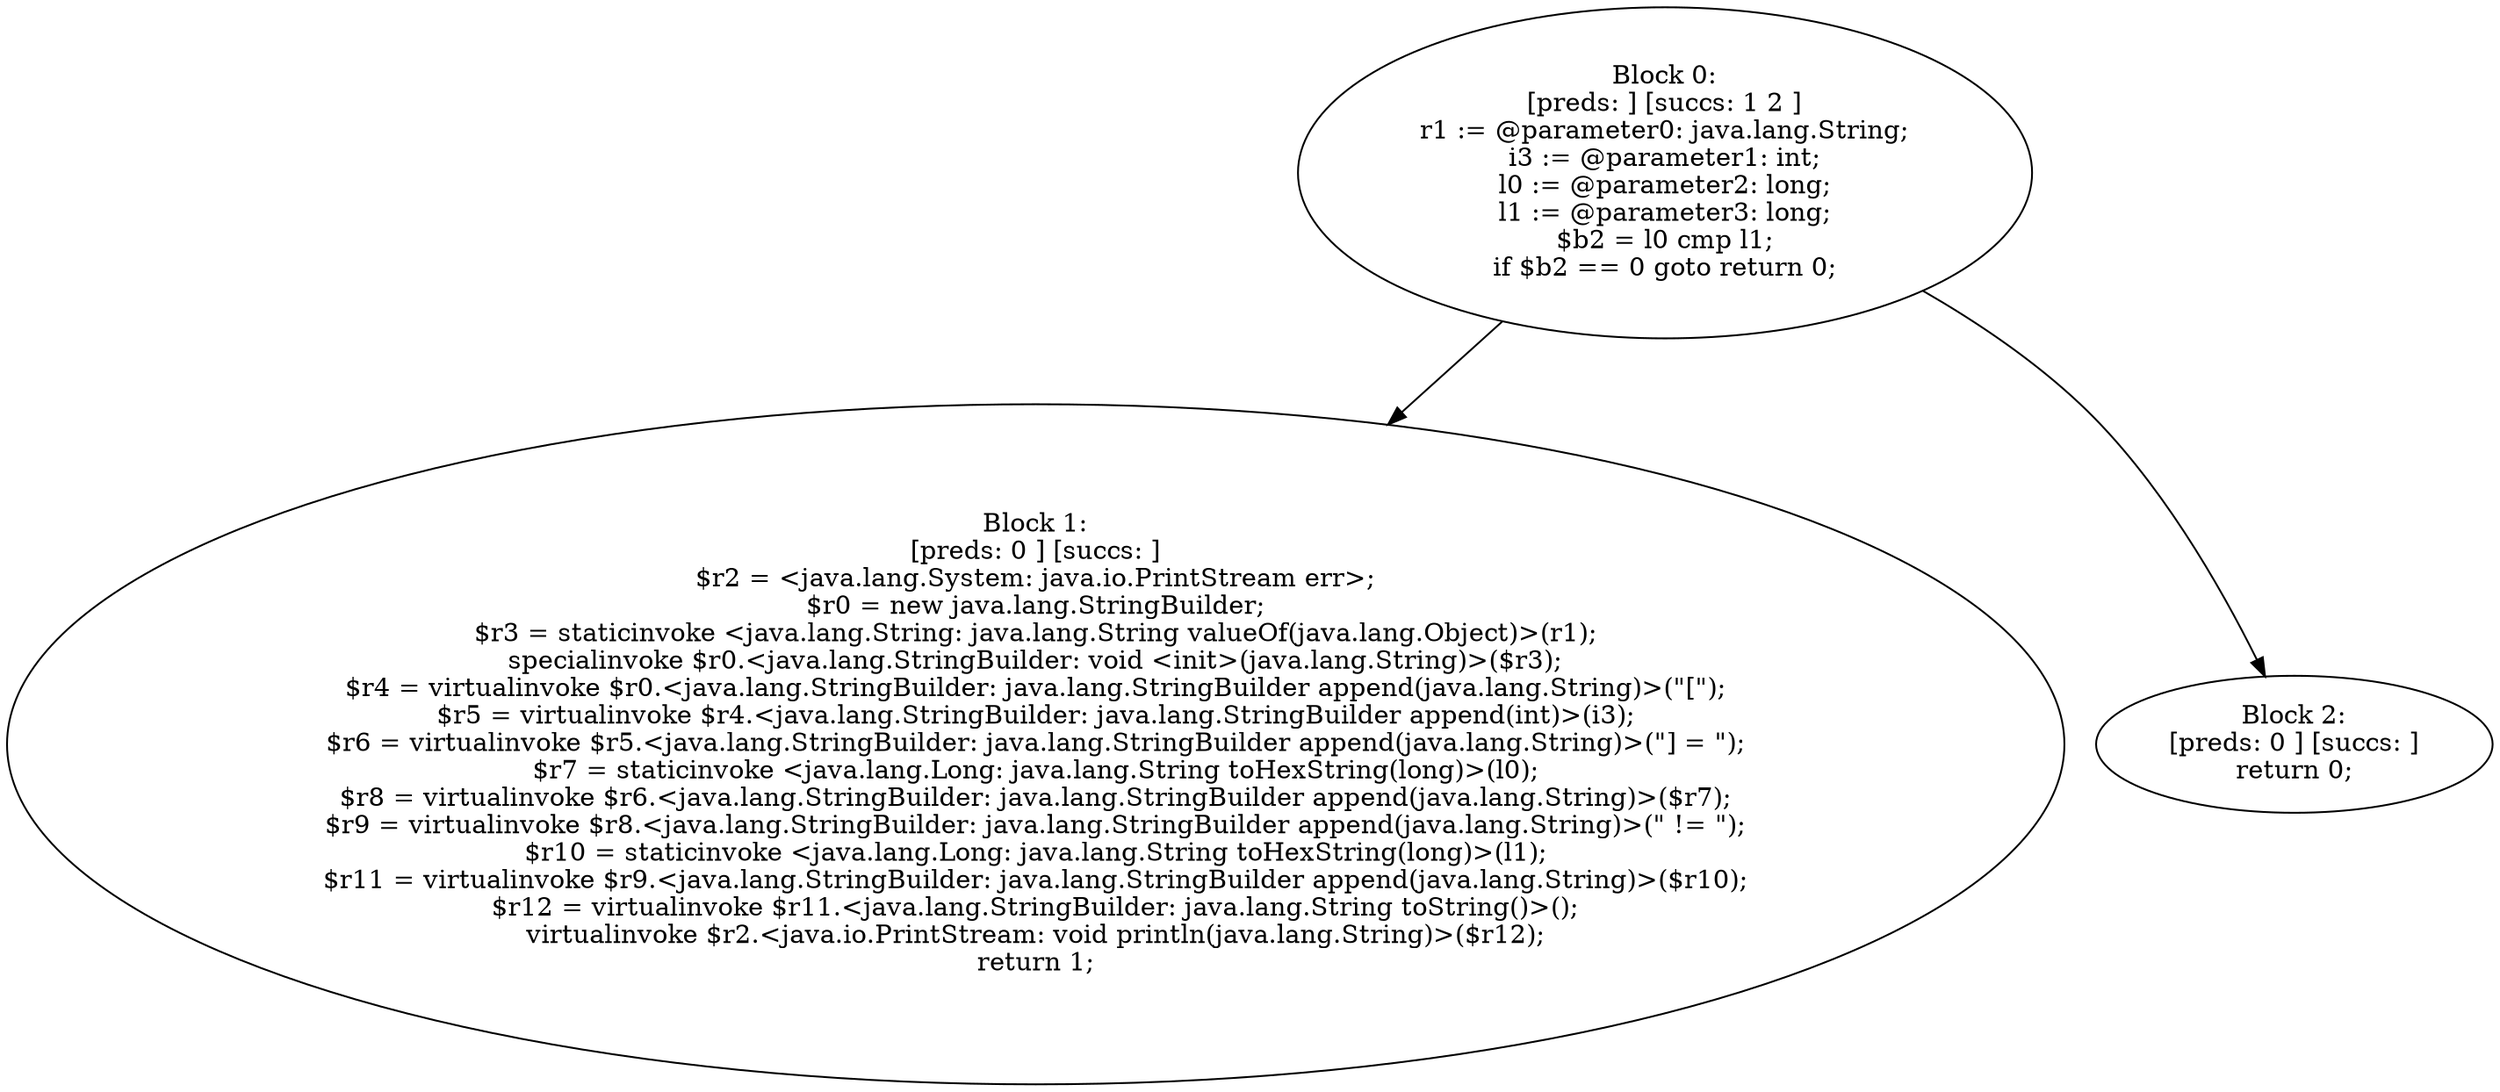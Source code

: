 digraph "unitGraph" {
    "Block 0:
[preds: ] [succs: 1 2 ]
r1 := @parameter0: java.lang.String;
i3 := @parameter1: int;
l0 := @parameter2: long;
l1 := @parameter3: long;
$b2 = l0 cmp l1;
if $b2 == 0 goto return 0;
"
    "Block 1:
[preds: 0 ] [succs: ]
$r2 = <java.lang.System: java.io.PrintStream err>;
$r0 = new java.lang.StringBuilder;
$r3 = staticinvoke <java.lang.String: java.lang.String valueOf(java.lang.Object)>(r1);
specialinvoke $r0.<java.lang.StringBuilder: void <init>(java.lang.String)>($r3);
$r4 = virtualinvoke $r0.<java.lang.StringBuilder: java.lang.StringBuilder append(java.lang.String)>(\"[\");
$r5 = virtualinvoke $r4.<java.lang.StringBuilder: java.lang.StringBuilder append(int)>(i3);
$r6 = virtualinvoke $r5.<java.lang.StringBuilder: java.lang.StringBuilder append(java.lang.String)>(\"] = \");
$r7 = staticinvoke <java.lang.Long: java.lang.String toHexString(long)>(l0);
$r8 = virtualinvoke $r6.<java.lang.StringBuilder: java.lang.StringBuilder append(java.lang.String)>($r7);
$r9 = virtualinvoke $r8.<java.lang.StringBuilder: java.lang.StringBuilder append(java.lang.String)>(\" != \");
$r10 = staticinvoke <java.lang.Long: java.lang.String toHexString(long)>(l1);
$r11 = virtualinvoke $r9.<java.lang.StringBuilder: java.lang.StringBuilder append(java.lang.String)>($r10);
$r12 = virtualinvoke $r11.<java.lang.StringBuilder: java.lang.String toString()>();
virtualinvoke $r2.<java.io.PrintStream: void println(java.lang.String)>($r12);
return 1;
"
    "Block 2:
[preds: 0 ] [succs: ]
return 0;
"
    "Block 0:
[preds: ] [succs: 1 2 ]
r1 := @parameter0: java.lang.String;
i3 := @parameter1: int;
l0 := @parameter2: long;
l1 := @parameter3: long;
$b2 = l0 cmp l1;
if $b2 == 0 goto return 0;
"->"Block 1:
[preds: 0 ] [succs: ]
$r2 = <java.lang.System: java.io.PrintStream err>;
$r0 = new java.lang.StringBuilder;
$r3 = staticinvoke <java.lang.String: java.lang.String valueOf(java.lang.Object)>(r1);
specialinvoke $r0.<java.lang.StringBuilder: void <init>(java.lang.String)>($r3);
$r4 = virtualinvoke $r0.<java.lang.StringBuilder: java.lang.StringBuilder append(java.lang.String)>(\"[\");
$r5 = virtualinvoke $r4.<java.lang.StringBuilder: java.lang.StringBuilder append(int)>(i3);
$r6 = virtualinvoke $r5.<java.lang.StringBuilder: java.lang.StringBuilder append(java.lang.String)>(\"] = \");
$r7 = staticinvoke <java.lang.Long: java.lang.String toHexString(long)>(l0);
$r8 = virtualinvoke $r6.<java.lang.StringBuilder: java.lang.StringBuilder append(java.lang.String)>($r7);
$r9 = virtualinvoke $r8.<java.lang.StringBuilder: java.lang.StringBuilder append(java.lang.String)>(\" != \");
$r10 = staticinvoke <java.lang.Long: java.lang.String toHexString(long)>(l1);
$r11 = virtualinvoke $r9.<java.lang.StringBuilder: java.lang.StringBuilder append(java.lang.String)>($r10);
$r12 = virtualinvoke $r11.<java.lang.StringBuilder: java.lang.String toString()>();
virtualinvoke $r2.<java.io.PrintStream: void println(java.lang.String)>($r12);
return 1;
";
    "Block 0:
[preds: ] [succs: 1 2 ]
r1 := @parameter0: java.lang.String;
i3 := @parameter1: int;
l0 := @parameter2: long;
l1 := @parameter3: long;
$b2 = l0 cmp l1;
if $b2 == 0 goto return 0;
"->"Block 2:
[preds: 0 ] [succs: ]
return 0;
";
}
